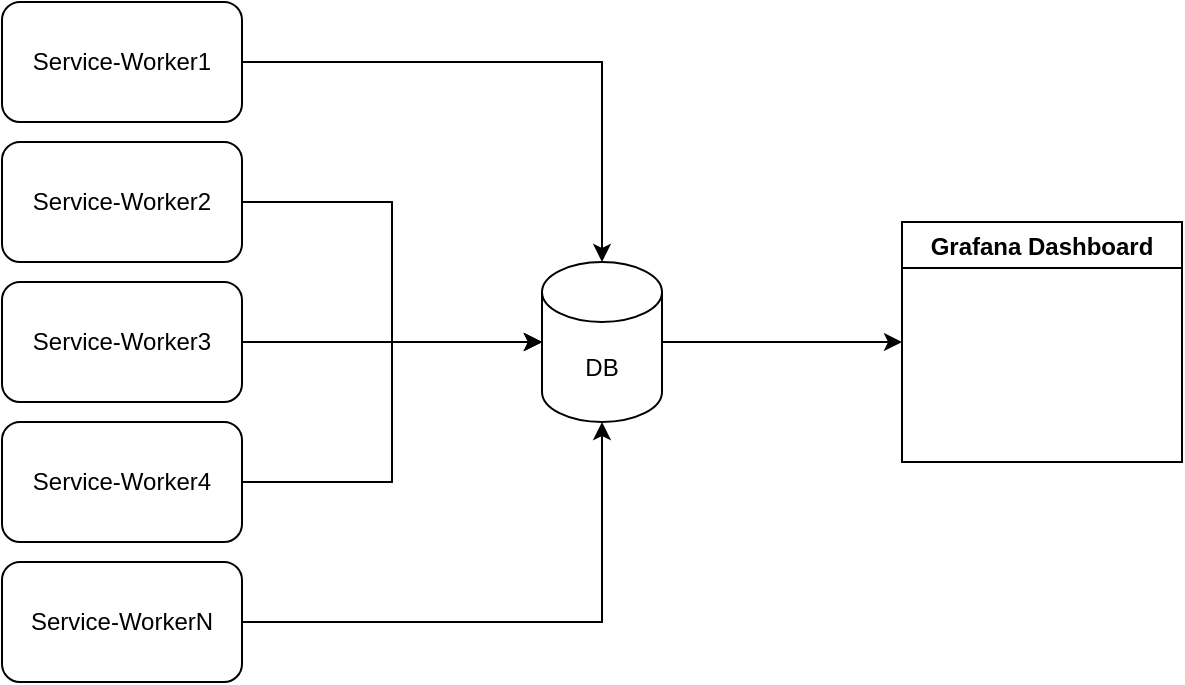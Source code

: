 <mxfile version="15.5.8" type="github">
  <diagram id="9DmpfjTB166cyUvd4m0v" name="Page-1">
    <mxGraphModel dx="1038" dy="547" grid="1" gridSize="10" guides="1" tooltips="1" connect="1" arrows="1" fold="1" page="1" pageScale="1" pageWidth="850" pageHeight="1100" math="0" shadow="0">
      <root>
        <mxCell id="0" />
        <mxCell id="1" parent="0" />
        <mxCell id="QFQ8GBK3NfVe9Rvw92Bh-13" style="edgeStyle=orthogonalEdgeStyle;rounded=0;orthogonalLoop=1;jettySize=auto;html=1;exitX=1;exitY=0.5;exitDx=0;exitDy=0;exitPerimeter=0;entryX=0;entryY=0.5;entryDx=0;entryDy=0;" edge="1" parent="1" source="QFQ8GBK3NfVe9Rvw92Bh-1" target="QFQ8GBK3NfVe9Rvw92Bh-12">
          <mxGeometry relative="1" as="geometry" />
        </mxCell>
        <mxCell id="QFQ8GBK3NfVe9Rvw92Bh-1" value="DB" style="shape=cylinder3;whiteSpace=wrap;html=1;boundedLbl=1;backgroundOutline=1;size=15;" vertex="1" parent="1">
          <mxGeometry x="350" y="190" width="60" height="80" as="geometry" />
        </mxCell>
        <mxCell id="QFQ8GBK3NfVe9Rvw92Bh-8" style="edgeStyle=orthogonalEdgeStyle;rounded=0;orthogonalLoop=1;jettySize=auto;html=1;entryX=0;entryY=0.5;entryDx=0;entryDy=0;entryPerimeter=0;" edge="1" parent="1" source="QFQ8GBK3NfVe9Rvw92Bh-2" target="QFQ8GBK3NfVe9Rvw92Bh-1">
          <mxGeometry relative="1" as="geometry" />
        </mxCell>
        <mxCell id="QFQ8GBK3NfVe9Rvw92Bh-2" value="Service-Worker2" style="rounded=1;whiteSpace=wrap;html=1;" vertex="1" parent="1">
          <mxGeometry x="80" y="130" width="120" height="60" as="geometry" />
        </mxCell>
        <mxCell id="QFQ8GBK3NfVe9Rvw92Bh-11" style="edgeStyle=orthogonalEdgeStyle;rounded=0;orthogonalLoop=1;jettySize=auto;html=1;exitX=1;exitY=0.5;exitDx=0;exitDy=0;entryX=0.5;entryY=1;entryDx=0;entryDy=0;entryPerimeter=0;" edge="1" parent="1" source="QFQ8GBK3NfVe9Rvw92Bh-3" target="QFQ8GBK3NfVe9Rvw92Bh-1">
          <mxGeometry relative="1" as="geometry" />
        </mxCell>
        <mxCell id="QFQ8GBK3NfVe9Rvw92Bh-3" value="Service-WorkerN" style="rounded=1;whiteSpace=wrap;html=1;" vertex="1" parent="1">
          <mxGeometry x="80" y="340" width="120" height="60" as="geometry" />
        </mxCell>
        <mxCell id="QFQ8GBK3NfVe9Rvw92Bh-7" style="edgeStyle=orthogonalEdgeStyle;rounded=0;orthogonalLoop=1;jettySize=auto;html=1;exitX=1;exitY=0.5;exitDx=0;exitDy=0;" edge="1" parent="1" source="QFQ8GBK3NfVe9Rvw92Bh-4" target="QFQ8GBK3NfVe9Rvw92Bh-1">
          <mxGeometry relative="1" as="geometry" />
        </mxCell>
        <mxCell id="QFQ8GBK3NfVe9Rvw92Bh-4" value="Service-Worker1" style="rounded=1;whiteSpace=wrap;html=1;" vertex="1" parent="1">
          <mxGeometry x="80" y="60" width="120" height="60" as="geometry" />
        </mxCell>
        <mxCell id="QFQ8GBK3NfVe9Rvw92Bh-9" style="edgeStyle=orthogonalEdgeStyle;rounded=0;orthogonalLoop=1;jettySize=auto;html=1;exitX=1;exitY=0.5;exitDx=0;exitDy=0;" edge="1" parent="1" source="QFQ8GBK3NfVe9Rvw92Bh-5">
          <mxGeometry relative="1" as="geometry">
            <mxPoint x="350" y="230" as="targetPoint" />
          </mxGeometry>
        </mxCell>
        <mxCell id="QFQ8GBK3NfVe9Rvw92Bh-5" value="Service-Worker3" style="rounded=1;whiteSpace=wrap;html=1;" vertex="1" parent="1">
          <mxGeometry x="80" y="200" width="120" height="60" as="geometry" />
        </mxCell>
        <mxCell id="QFQ8GBK3NfVe9Rvw92Bh-10" style="edgeStyle=orthogonalEdgeStyle;rounded=0;orthogonalLoop=1;jettySize=auto;html=1;exitX=1;exitY=0.5;exitDx=0;exitDy=0;" edge="1" parent="1" source="QFQ8GBK3NfVe9Rvw92Bh-6" target="QFQ8GBK3NfVe9Rvw92Bh-1">
          <mxGeometry relative="1" as="geometry" />
        </mxCell>
        <mxCell id="QFQ8GBK3NfVe9Rvw92Bh-6" value="Service-Worker4" style="rounded=1;whiteSpace=wrap;html=1;" vertex="1" parent="1">
          <mxGeometry x="80" y="270" width="120" height="60" as="geometry" />
        </mxCell>
        <mxCell id="QFQ8GBK3NfVe9Rvw92Bh-12" value="Grafana Dashboard" style="swimlane;" vertex="1" parent="1">
          <mxGeometry x="530" y="170" width="140" height="120" as="geometry" />
        </mxCell>
      </root>
    </mxGraphModel>
  </diagram>
</mxfile>
